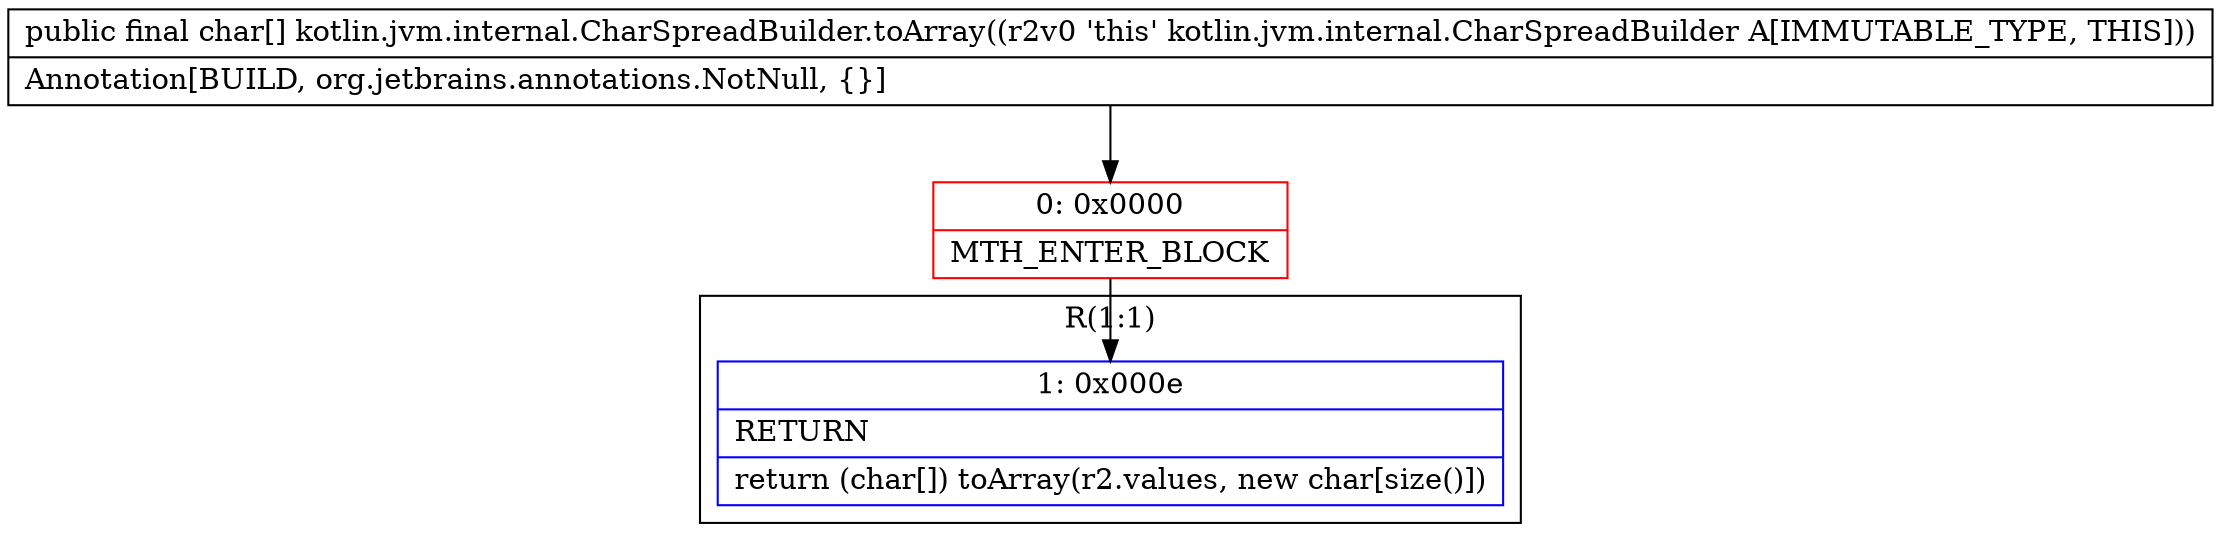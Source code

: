 digraph "CFG forkotlin.jvm.internal.CharSpreadBuilder.toArray()[C" {
subgraph cluster_Region_865651146 {
label = "R(1:1)";
node [shape=record,color=blue];
Node_1 [shape=record,label="{1\:\ 0x000e|RETURN\l|return (char[]) toArray(r2.values, new char[size()])\l}"];
}
Node_0 [shape=record,color=red,label="{0\:\ 0x0000|MTH_ENTER_BLOCK\l}"];
MethodNode[shape=record,label="{public final char[] kotlin.jvm.internal.CharSpreadBuilder.toArray((r2v0 'this' kotlin.jvm.internal.CharSpreadBuilder A[IMMUTABLE_TYPE, THIS]))  | Annotation[BUILD, org.jetbrains.annotations.NotNull, \{\}]\l}"];
MethodNode -> Node_0;
Node_0 -> Node_1;
}

